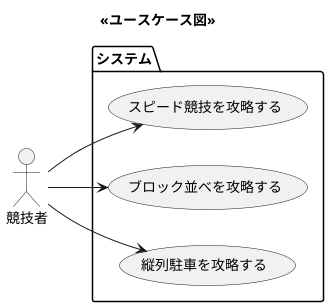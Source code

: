 @startuml
title << ユースケース図 >>

left to right direction

actor   競技者

package システム {
	usecase	スピード競技を攻略する
	usecase	ブロック並べを攻略する
	usecase 縦列駐車を攻略する

}

競技者 --> スピード競技を攻略する
競技者 --> ブロック並べを攻略する
競技者 --> 縦列駐車を攻略する

@enduml
